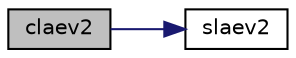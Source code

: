 digraph "claev2"
{
 // LATEX_PDF_SIZE
  edge [fontname="Helvetica",fontsize="10",labelfontname="Helvetica",labelfontsize="10"];
  node [fontname="Helvetica",fontsize="10",shape=record];
  rankdir="LR";
  Node1 [label="claev2",height=0.2,width=0.4,color="black", fillcolor="grey75", style="filled", fontcolor="black",tooltip="CLAEV2 computes the eigenvalues and eigenvectors of a 2-by-2 symmetric/Hermitian matrix."];
  Node1 -> Node2 [color="midnightblue",fontsize="10",style="solid",fontname="Helvetica"];
  Node2 [label="slaev2",height=0.2,width=0.4,color="black", fillcolor="white", style="filled",URL="$slaev2_8f.html#af79f0bb1a07a9d96b827eba946ec79fa",tooltip="SLAEV2 computes the eigenvalues and eigenvectors of a 2-by-2 symmetric/Hermitian matrix."];
}
